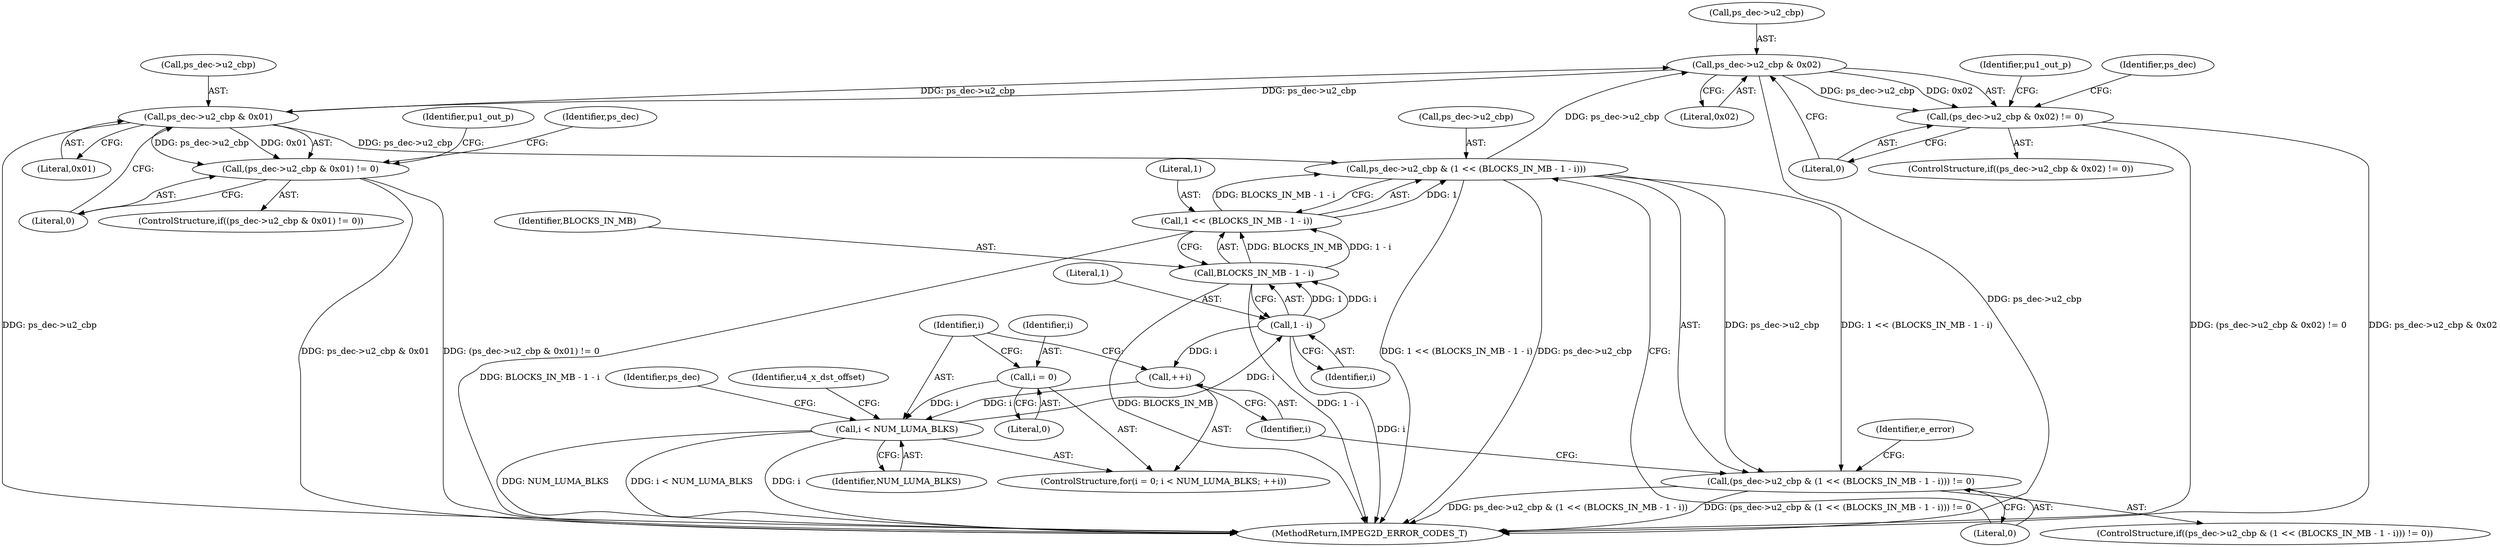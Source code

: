 digraph "0_Android_7737780815fe523ad7b0e49456eb75d27a30818a@pointer" {
"1000561" [label="(Call,ps_dec->u2_cbp & 0x02)"];
"1000675" [label="(Call,ps_dec->u2_cbp & 0x01)"];
"1000561" [label="(Call,ps_dec->u2_cbp & 0x02)"];
"1000402" [label="(Call,ps_dec->u2_cbp & (1 << (BLOCKS_IN_MB - 1 - i)))"];
"1000406" [label="(Call,1 << (BLOCKS_IN_MB - 1 - i))"];
"1000408" [label="(Call,BLOCKS_IN_MB - 1 - i)"];
"1000410" [label="(Call,1 - i)"];
"1000394" [label="(Call,i < NUM_LUMA_BLKS)"];
"1000397" [label="(Call,++i)"];
"1000391" [label="(Call,i = 0)"];
"1000560" [label="(Call,(ps_dec->u2_cbp & 0x02) != 0)"];
"1000401" [label="(Call,(ps_dec->u2_cbp & (1 << (BLOCKS_IN_MB - 1 - i))) != 0)"];
"1000674" [label="(Call,(ps_dec->u2_cbp & 0x01) != 0)"];
"1000674" [label="(Call,(ps_dec->u2_cbp & 0x01) != 0)"];
"1000403" [label="(Call,ps_dec->u2_cbp)"];
"1000683" [label="(Identifier,pu1_out_p)"];
"1000401" [label="(Call,(ps_dec->u2_cbp & (1 << (BLOCKS_IN_MB - 1 - i))) != 0)"];
"1000397" [label="(Call,++i)"];
"1000559" [label="(ControlStructure,if((ps_dec->u2_cbp & 0x02) != 0))"];
"1000673" [label="(ControlStructure,if((ps_dec->u2_cbp & 0x01) != 0))"];
"1000393" [label="(Literal,0)"];
"1000392" [label="(Identifier,i)"];
"1000413" [label="(Literal,0)"];
"1000850" [label="(MethodReturn,IMPEG2D_ERROR_CODES_T)"];
"1000679" [label="(Literal,0x01)"];
"1000554" [label="(Identifier,u4_x_dst_offset)"];
"1000562" [label="(Call,ps_dec->u2_cbp)"];
"1000406" [label="(Call,1 << (BLOCKS_IN_MB - 1 - i))"];
"1000416" [label="(Identifier,e_error)"];
"1000395" [label="(Identifier,i)"];
"1000394" [label="(Call,i < NUM_LUMA_BLKS)"];
"1000565" [label="(Literal,0x02)"];
"1000675" [label="(Call,ps_dec->u2_cbp & 0x01)"];
"1000402" [label="(Call,ps_dec->u2_cbp & (1 << (BLOCKS_IN_MB - 1 - i)))"];
"1000407" [label="(Literal,1)"];
"1000391" [label="(Call,i = 0)"];
"1000390" [label="(ControlStructure,for(i = 0; i < NUM_LUMA_BLKS; ++i))"];
"1000412" [label="(Identifier,i)"];
"1000396" [label="(Identifier,NUM_LUMA_BLKS)"];
"1000398" [label="(Identifier,i)"];
"1000569" [label="(Identifier,pu1_out_p)"];
"1000410" [label="(Call,1 - i)"];
"1000411" [label="(Literal,1)"];
"1000404" [label="(Identifier,ps_dec)"];
"1000677" [label="(Identifier,ps_dec)"];
"1000560" [label="(Call,(ps_dec->u2_cbp & 0x02) != 0)"];
"1000408" [label="(Call,BLOCKS_IN_MB - 1 - i)"];
"1000400" [label="(ControlStructure,if((ps_dec->u2_cbp & (1 << (BLOCKS_IN_MB - 1 - i))) != 0))"];
"1000789" [label="(Identifier,ps_dec)"];
"1000566" [label="(Literal,0)"];
"1000561" [label="(Call,ps_dec->u2_cbp & 0x02)"];
"1000409" [label="(Identifier,BLOCKS_IN_MB)"];
"1000676" [label="(Call,ps_dec->u2_cbp)"];
"1000680" [label="(Literal,0)"];
"1000561" -> "1000560"  [label="AST: "];
"1000561" -> "1000565"  [label="CFG: "];
"1000562" -> "1000561"  [label="AST: "];
"1000565" -> "1000561"  [label="AST: "];
"1000566" -> "1000561"  [label="CFG: "];
"1000561" -> "1000850"  [label="DDG: ps_dec->u2_cbp"];
"1000561" -> "1000560"  [label="DDG: ps_dec->u2_cbp"];
"1000561" -> "1000560"  [label="DDG: 0x02"];
"1000675" -> "1000561"  [label="DDG: ps_dec->u2_cbp"];
"1000402" -> "1000561"  [label="DDG: ps_dec->u2_cbp"];
"1000561" -> "1000675"  [label="DDG: ps_dec->u2_cbp"];
"1000675" -> "1000674"  [label="AST: "];
"1000675" -> "1000679"  [label="CFG: "];
"1000676" -> "1000675"  [label="AST: "];
"1000679" -> "1000675"  [label="AST: "];
"1000680" -> "1000675"  [label="CFG: "];
"1000675" -> "1000850"  [label="DDG: ps_dec->u2_cbp"];
"1000675" -> "1000402"  [label="DDG: ps_dec->u2_cbp"];
"1000675" -> "1000674"  [label="DDG: ps_dec->u2_cbp"];
"1000675" -> "1000674"  [label="DDG: 0x01"];
"1000402" -> "1000401"  [label="AST: "];
"1000402" -> "1000406"  [label="CFG: "];
"1000403" -> "1000402"  [label="AST: "];
"1000406" -> "1000402"  [label="AST: "];
"1000413" -> "1000402"  [label="CFG: "];
"1000402" -> "1000850"  [label="DDG: ps_dec->u2_cbp"];
"1000402" -> "1000850"  [label="DDG: 1 << (BLOCKS_IN_MB - 1 - i)"];
"1000402" -> "1000401"  [label="DDG: ps_dec->u2_cbp"];
"1000402" -> "1000401"  [label="DDG: 1 << (BLOCKS_IN_MB - 1 - i)"];
"1000406" -> "1000402"  [label="DDG: 1"];
"1000406" -> "1000402"  [label="DDG: BLOCKS_IN_MB - 1 - i"];
"1000406" -> "1000408"  [label="CFG: "];
"1000407" -> "1000406"  [label="AST: "];
"1000408" -> "1000406"  [label="AST: "];
"1000406" -> "1000850"  [label="DDG: BLOCKS_IN_MB - 1 - i"];
"1000408" -> "1000406"  [label="DDG: BLOCKS_IN_MB"];
"1000408" -> "1000406"  [label="DDG: 1 - i"];
"1000408" -> "1000410"  [label="CFG: "];
"1000409" -> "1000408"  [label="AST: "];
"1000410" -> "1000408"  [label="AST: "];
"1000408" -> "1000850"  [label="DDG: BLOCKS_IN_MB"];
"1000408" -> "1000850"  [label="DDG: 1 - i"];
"1000410" -> "1000408"  [label="DDG: 1"];
"1000410" -> "1000408"  [label="DDG: i"];
"1000410" -> "1000412"  [label="CFG: "];
"1000411" -> "1000410"  [label="AST: "];
"1000412" -> "1000410"  [label="AST: "];
"1000410" -> "1000850"  [label="DDG: i"];
"1000410" -> "1000397"  [label="DDG: i"];
"1000394" -> "1000410"  [label="DDG: i"];
"1000394" -> "1000390"  [label="AST: "];
"1000394" -> "1000396"  [label="CFG: "];
"1000395" -> "1000394"  [label="AST: "];
"1000396" -> "1000394"  [label="AST: "];
"1000404" -> "1000394"  [label="CFG: "];
"1000554" -> "1000394"  [label="CFG: "];
"1000394" -> "1000850"  [label="DDG: NUM_LUMA_BLKS"];
"1000394" -> "1000850"  [label="DDG: i < NUM_LUMA_BLKS"];
"1000394" -> "1000850"  [label="DDG: i"];
"1000397" -> "1000394"  [label="DDG: i"];
"1000391" -> "1000394"  [label="DDG: i"];
"1000397" -> "1000390"  [label="AST: "];
"1000397" -> "1000398"  [label="CFG: "];
"1000398" -> "1000397"  [label="AST: "];
"1000395" -> "1000397"  [label="CFG: "];
"1000391" -> "1000390"  [label="AST: "];
"1000391" -> "1000393"  [label="CFG: "];
"1000392" -> "1000391"  [label="AST: "];
"1000393" -> "1000391"  [label="AST: "];
"1000395" -> "1000391"  [label="CFG: "];
"1000560" -> "1000559"  [label="AST: "];
"1000560" -> "1000566"  [label="CFG: "];
"1000566" -> "1000560"  [label="AST: "];
"1000569" -> "1000560"  [label="CFG: "];
"1000677" -> "1000560"  [label="CFG: "];
"1000560" -> "1000850"  [label="DDG: (ps_dec->u2_cbp & 0x02) != 0"];
"1000560" -> "1000850"  [label="DDG: ps_dec->u2_cbp & 0x02"];
"1000401" -> "1000400"  [label="AST: "];
"1000401" -> "1000413"  [label="CFG: "];
"1000413" -> "1000401"  [label="AST: "];
"1000416" -> "1000401"  [label="CFG: "];
"1000398" -> "1000401"  [label="CFG: "];
"1000401" -> "1000850"  [label="DDG: (ps_dec->u2_cbp & (1 << (BLOCKS_IN_MB - 1 - i))) != 0"];
"1000401" -> "1000850"  [label="DDG: ps_dec->u2_cbp & (1 << (BLOCKS_IN_MB - 1 - i))"];
"1000674" -> "1000673"  [label="AST: "];
"1000674" -> "1000680"  [label="CFG: "];
"1000680" -> "1000674"  [label="AST: "];
"1000683" -> "1000674"  [label="CFG: "];
"1000789" -> "1000674"  [label="CFG: "];
"1000674" -> "1000850"  [label="DDG: ps_dec->u2_cbp & 0x01"];
"1000674" -> "1000850"  [label="DDG: (ps_dec->u2_cbp & 0x01) != 0"];
}
